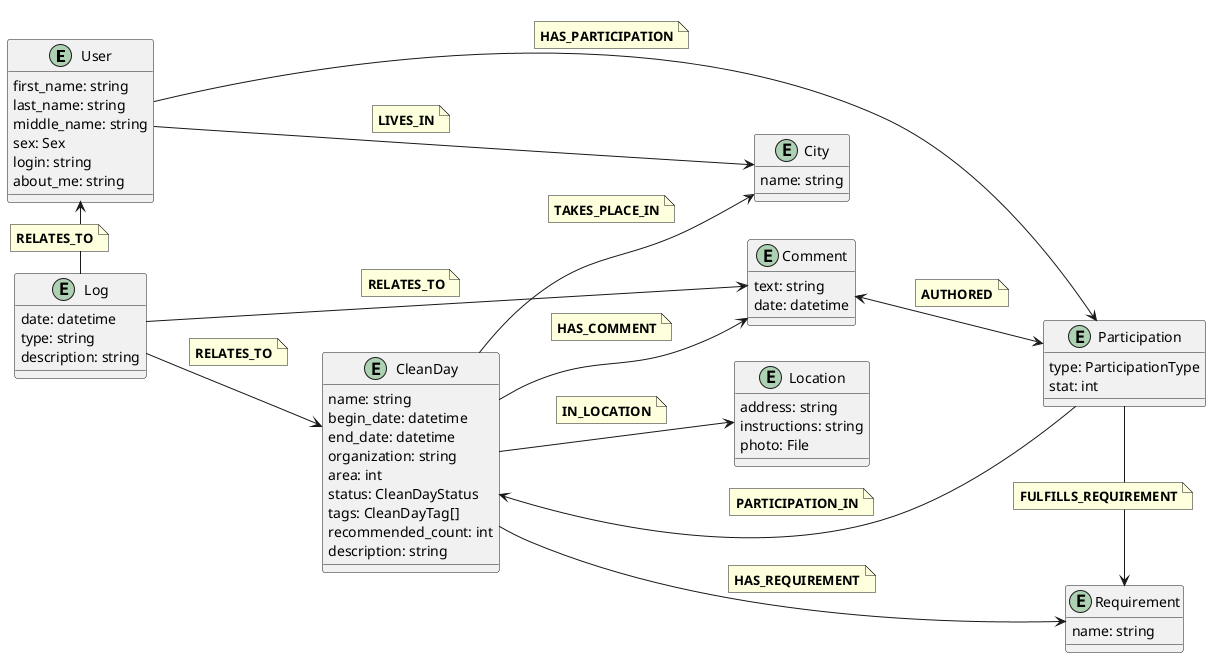 @startuml

'skinparam linetype ortho
left to right direction

entity "User" as user {
first_name: string
last_name: string
middle_name: string
sex: Sex
login: string
about_me: string
}

entity "CleanDay" as cl_day {
name: string
begin_date: datetime
end_date: datetime
organization: string
area: int
status: CleanDayStatus
tags: CleanDayTag[]
recommended_count: int
description: string
}

entity "Comment" as comm {
text: string
date: datetime
}

entity "Log" as log {
date: datetime
type: string
description: string
}

entity "Requirement" as rq {
name: string
}

entity "City" as city {
name: string
}

entity "Participation" as pr {
type: ParticipationType
stat: int
}

entity "Location" as loc {
address: string
instructions: string
photo: File
}

cl_day --> comm
note on link
<b>HAS_COMMENT</b>
end note

comm <--> pr
note on link
<b>AUTHORED</b>
end note

log --l> user
note on link
<b>RELATES_TO</b>
end note

log --> cl_day
note on link
<b>RELATES_TO</b>
end note

log --> comm
note on link
<b>RELATES_TO</b>
end note

cl_day --> rq
note on link
<b>HAS_REQUIREMENT</b>
end note

cl_day --> city
note on link
<b>TAKES_PLACE_IN</b>
end note

user -> city
note on link
<b>LIVES_IN</b>
end note

user --> pr
note on link
<b>HAS_PARTICIPATION</b>
end note

pr --> cl_day
note on link
<b>PARTICIPATION_IN</b>
end note

cl_day --> loc
note on link
<b>IN_LOCATION</b>
end note

pr -> rq
note on link
<b>FULFILLS_REQUIREMENT</b>
end note

@enduml
